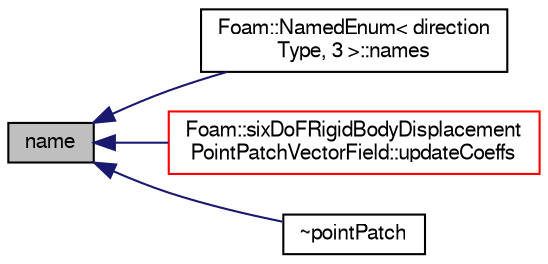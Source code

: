 digraph "name"
{
  bgcolor="transparent";
  edge [fontname="FreeSans",fontsize="10",labelfontname="FreeSans",labelfontsize="10"];
  node [fontname="FreeSans",fontsize="10",shape=record];
  rankdir="LR";
  Node24 [label="name",height=0.2,width=0.4,color="black", fillcolor="grey75", style="filled", fontcolor="black"];
  Node24 -> Node25 [dir="back",color="midnightblue",fontsize="10",style="solid",fontname="FreeSans"];
  Node25 [label="Foam::NamedEnum\< direction\lType, 3 \>::names",height=0.2,width=0.4,color="black",URL="$a25998.html#a7350da3a0edd92cd11e6c479c9967dc8"];
  Node24 -> Node26 [dir="back",color="midnightblue",fontsize="10",style="solid",fontname="FreeSans"];
  Node26 [label="Foam::sixDoFRigidBodyDisplacement\lPointPatchVectorField::updateCoeffs",height=0.2,width=0.4,color="red",URL="$a29470.html#a7e24eafac629d3733181cd942d4c902f",tooltip="Update the coefficients associated with the patch field. "];
  Node24 -> Node28 [dir="back",color="midnightblue",fontsize="10",style="solid",fontname="FreeSans"];
  Node28 [label="~pointPatch",height=0.2,width=0.4,color="black",URL="$a27326.html#a1c6b7b7d3721f839a48fb62099a914ed",tooltip="Destructor. "];
}
